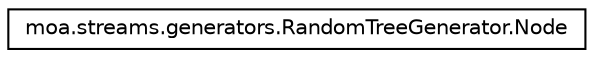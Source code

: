 digraph G
{
  edge [fontname="Helvetica",fontsize="10",labelfontname="Helvetica",labelfontsize="10"];
  node [fontname="Helvetica",fontsize="10",shape=record];
  rankdir=LR;
  Node1 [label="moa.streams.generators.RandomTreeGenerator.Node",height=0.2,width=0.4,color="black", fillcolor="white", style="filled",URL="$classmoa_1_1streams_1_1generators_1_1RandomTreeGenerator_1_1Node.html"];
}
